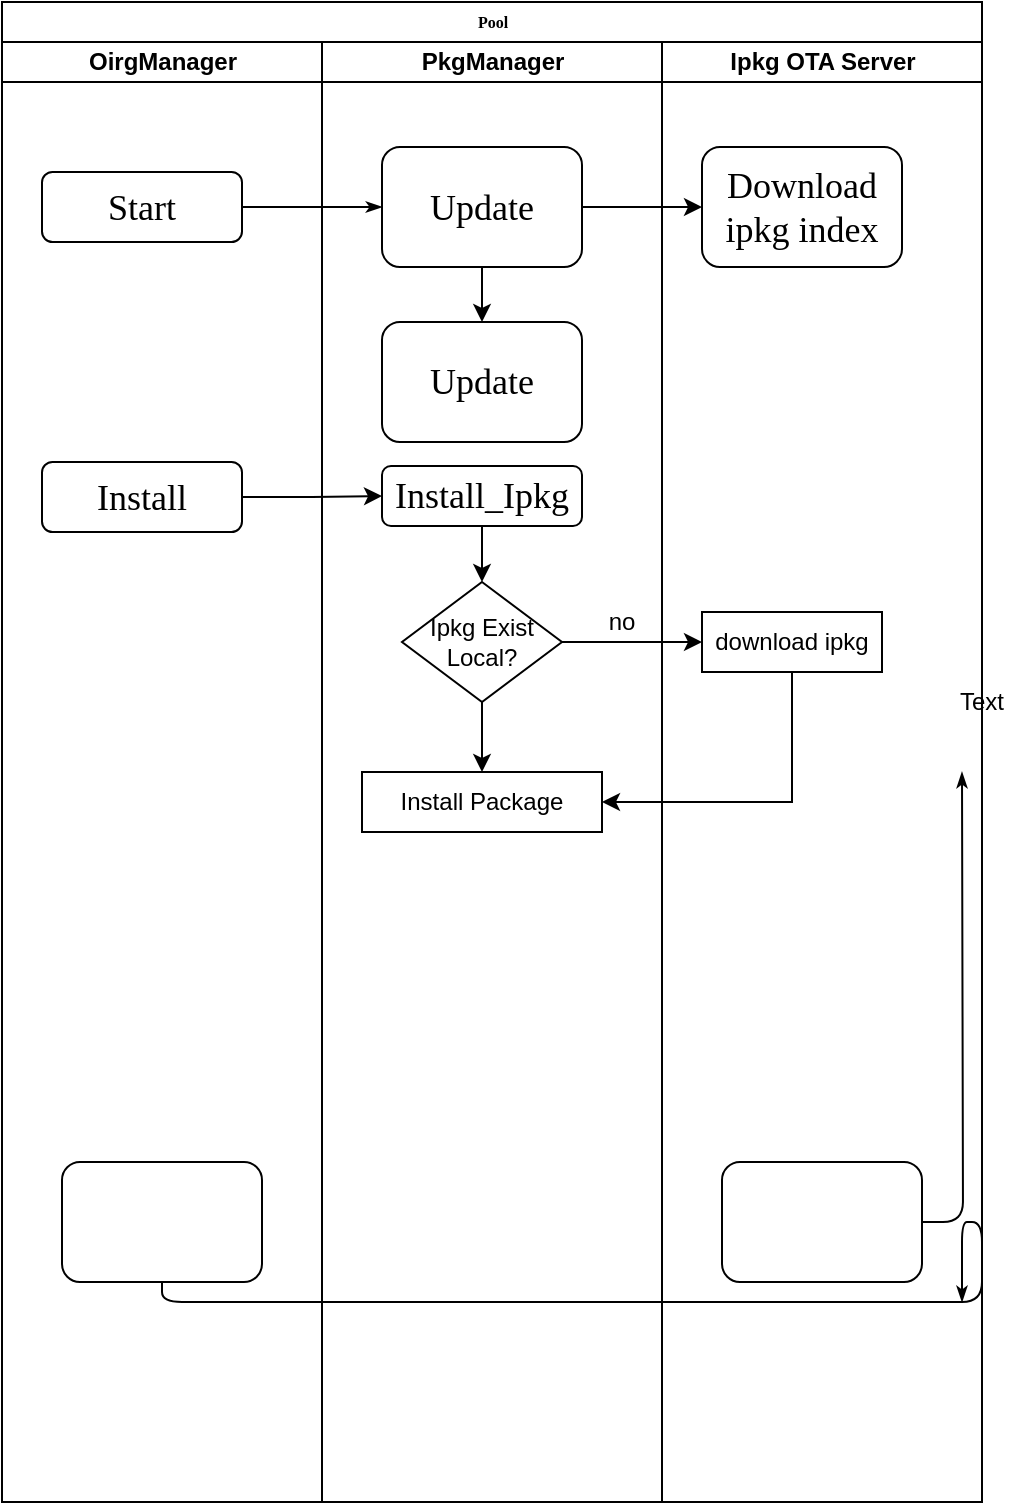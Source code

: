 <mxfile version="14.5.3" type="github">
  <diagram name="Page-1" id="74e2e168-ea6b-b213-b513-2b3c1d86103e">
    <mxGraphModel dx="1035" dy="537" grid="1" gridSize="10" guides="1" tooltips="1" connect="1" arrows="1" fold="1" page="1" pageScale="1" pageWidth="1100" pageHeight="850" background="#ffffff" math="0" shadow="0">
      <root>
        <mxCell id="0" />
        <mxCell id="1" parent="0" />
        <mxCell id="77e6c97f196da883-1" value="Pool" style="swimlane;html=1;childLayout=stackLayout;startSize=20;rounded=0;shadow=0;labelBackgroundColor=none;strokeWidth=1;fontFamily=Verdana;fontSize=8;align=center;" parent="1" vertex="1">
          <mxGeometry x="70" y="40" width="490" height="750" as="geometry" />
        </mxCell>
        <mxCell id="77e6c97f196da883-2" value="OirgManager" style="swimlane;html=1;startSize=20;" parent="77e6c97f196da883-1" vertex="1">
          <mxGeometry y="20" width="160" height="730" as="geometry" />
        </mxCell>
        <mxCell id="77e6c97f196da883-8" value="&lt;span style=&quot;font-size: 18px&quot;&gt;Start&lt;/span&gt;" style="rounded=1;whiteSpace=wrap;html=1;shadow=0;labelBackgroundColor=none;strokeWidth=1;fontFamily=Verdana;fontSize=8;align=center;" parent="77e6c97f196da883-2" vertex="1">
          <mxGeometry x="20" y="65" width="100" height="35" as="geometry" />
        </mxCell>
        <mxCell id="77e6c97f196da883-10" value="" style="rounded=1;whiteSpace=wrap;html=1;shadow=0;labelBackgroundColor=none;strokeWidth=1;fontFamily=Verdana;fontSize=8;align=center;" parent="77e6c97f196da883-2" vertex="1">
          <mxGeometry x="30" y="560" width="100" height="60" as="geometry" />
        </mxCell>
        <mxCell id="tcmjZ4RnvfpwgNHJ25SG-7" style="edgeStyle=orthogonalEdgeStyle;rounded=0;orthogonalLoop=1;jettySize=auto;html=1;exitX=0.5;exitY=1;exitDx=0;exitDy=0;" parent="77e6c97f196da883-2" source="77e6c97f196da883-8" target="77e6c97f196da883-8" edge="1">
          <mxGeometry relative="1" as="geometry" />
        </mxCell>
        <mxCell id="UkYoz0detsYSTsdpVcY6-1" value="&lt;span style=&quot;font-size: 18px&quot;&gt;Install&lt;/span&gt;" style="rounded=1;whiteSpace=wrap;html=1;shadow=0;labelBackgroundColor=none;strokeWidth=1;fontFamily=Verdana;fontSize=8;align=center;" vertex="1" parent="77e6c97f196da883-2">
          <mxGeometry x="20" y="210" width="100" height="35" as="geometry" />
        </mxCell>
        <mxCell id="77e6c97f196da883-26" style="edgeStyle=orthogonalEdgeStyle;rounded=1;html=1;labelBackgroundColor=none;startArrow=none;startFill=0;startSize=5;endArrow=classicThin;endFill=1;endSize=5;jettySize=auto;orthogonalLoop=1;strokeWidth=1;fontFamily=Verdana;fontSize=8" parent="77e6c97f196da883-1" source="77e6c97f196da883-8" target="77e6c97f196da883-11" edge="1">
          <mxGeometry relative="1" as="geometry" />
        </mxCell>
        <mxCell id="107ba76e4e335f99-5" style="edgeStyle=orthogonalEdgeStyle;rounded=1;html=1;labelBackgroundColor=none;startArrow=none;startFill=0;startSize=5;endArrow=classicThin;endFill=1;endSize=5;jettySize=auto;orthogonalLoop=1;strokeWidth=1;fontFamily=Verdana;fontSize=8" parent="77e6c97f196da883-1" source="77e6c97f196da883-10" edge="1">
          <mxGeometry relative="1" as="geometry">
            <Array as="points">
              <mxPoint x="80" y="650" />
              <mxPoint x="490" y="650" />
              <mxPoint x="490" y="610" />
            </Array>
            <mxPoint x="480" y="650" as="targetPoint" />
          </mxGeometry>
        </mxCell>
        <mxCell id="107ba76e4e335f99-6" style="edgeStyle=orthogonalEdgeStyle;rounded=1;html=1;labelBackgroundColor=none;startArrow=none;startFill=0;startSize=5;endArrow=classicThin;endFill=1;endSize=5;jettySize=auto;orthogonalLoop=1;strokeWidth=1;fontFamily=Verdana;fontSize=8" parent="77e6c97f196da883-1" source="77e6c97f196da883-14" edge="1">
          <mxGeometry relative="1" as="geometry">
            <mxPoint x="480" y="385" as="targetPoint" />
          </mxGeometry>
        </mxCell>
        <mxCell id="77e6c97f196da883-3" value="PkgManager" style="swimlane;html=1;startSize=20;" parent="77e6c97f196da883-1" vertex="1">
          <mxGeometry x="160" y="20" width="170" height="730" as="geometry" />
        </mxCell>
        <mxCell id="77e6c97f196da883-11" value="&lt;span style=&quot;font-size: 18px&quot;&gt;Update&lt;/span&gt;" style="rounded=1;whiteSpace=wrap;html=1;shadow=0;labelBackgroundColor=none;strokeWidth=1;fontFamily=Verdana;fontSize=8;align=center;" parent="77e6c97f196da883-3" vertex="1">
          <mxGeometry x="30" y="52.5" width="100" height="60" as="geometry" />
        </mxCell>
        <mxCell id="tcmjZ4RnvfpwgNHJ25SG-11" value="&lt;span style=&quot;font-size: 18px&quot;&gt;Update&lt;/span&gt;" style="rounded=1;whiteSpace=wrap;html=1;shadow=0;labelBackgroundColor=none;strokeWidth=1;fontFamily=Verdana;fontSize=8;align=center;" parent="77e6c97f196da883-3" vertex="1">
          <mxGeometry x="30" y="140" width="100" height="60" as="geometry" />
        </mxCell>
        <mxCell id="tcmjZ4RnvfpwgNHJ25SG-12" value="" style="edgeStyle=orthogonalEdgeStyle;rounded=0;orthogonalLoop=1;jettySize=auto;html=1;" parent="77e6c97f196da883-3" source="77e6c97f196da883-11" target="tcmjZ4RnvfpwgNHJ25SG-11" edge="1">
          <mxGeometry relative="1" as="geometry" />
        </mxCell>
        <mxCell id="UkYoz0detsYSTsdpVcY6-5" style="edgeStyle=orthogonalEdgeStyle;rounded=0;orthogonalLoop=1;jettySize=auto;html=1;exitX=0.5;exitY=1;exitDx=0;exitDy=0;entryX=0.5;entryY=0;entryDx=0;entryDy=0;" edge="1" parent="77e6c97f196da883-3" source="UkYoz0detsYSTsdpVcY6-2" target="UkYoz0detsYSTsdpVcY6-4">
          <mxGeometry relative="1" as="geometry" />
        </mxCell>
        <mxCell id="UkYoz0detsYSTsdpVcY6-2" value="&lt;span style=&quot;font-size: 18px&quot;&gt;Install_Ipkg&lt;/span&gt;" style="rounded=1;whiteSpace=wrap;html=1;shadow=0;labelBackgroundColor=none;strokeWidth=1;fontFamily=Verdana;fontSize=8;align=center;" vertex="1" parent="77e6c97f196da883-3">
          <mxGeometry x="30" y="212" width="100" height="30" as="geometry" />
        </mxCell>
        <mxCell id="UkYoz0detsYSTsdpVcY6-4" value="Ipkg Exist&lt;br&gt;Local?" style="rhombus;whiteSpace=wrap;html=1;" vertex="1" parent="77e6c97f196da883-3">
          <mxGeometry x="40" y="270" width="80" height="60" as="geometry" />
        </mxCell>
        <mxCell id="UkYoz0detsYSTsdpVcY6-9" value="no" style="text;html=1;strokeColor=none;fillColor=none;align=center;verticalAlign=middle;whiteSpace=wrap;rounded=0;" vertex="1" parent="77e6c97f196da883-3">
          <mxGeometry x="130" y="280" width="40" height="20" as="geometry" />
        </mxCell>
        <mxCell id="UkYoz0detsYSTsdpVcY6-10" value="Install Package" style="whiteSpace=wrap;html=1;" vertex="1" parent="77e6c97f196da883-3">
          <mxGeometry x="20" y="365" width="120" height="30" as="geometry" />
        </mxCell>
        <mxCell id="UkYoz0detsYSTsdpVcY6-11" value="" style="edgeStyle=orthogonalEdgeStyle;rounded=0;orthogonalLoop=1;jettySize=auto;html=1;" edge="1" parent="77e6c97f196da883-3" source="UkYoz0detsYSTsdpVcY6-4" target="UkYoz0detsYSTsdpVcY6-10">
          <mxGeometry relative="1" as="geometry" />
        </mxCell>
        <mxCell id="77e6c97f196da883-4" value="Ipkg OTA Server" style="swimlane;html=1;startSize=20;" parent="77e6c97f196da883-1" vertex="1">
          <mxGeometry x="330" y="20" width="160" height="730" as="geometry" />
        </mxCell>
        <mxCell id="77e6c97f196da883-14" value="" style="rounded=1;whiteSpace=wrap;html=1;shadow=0;labelBackgroundColor=none;strokeWidth=1;fontFamily=Verdana;fontSize=8;align=center;" parent="77e6c97f196da883-4" vertex="1">
          <mxGeometry x="30" y="560" width="100" height="60" as="geometry" />
        </mxCell>
        <mxCell id="tcmjZ4RnvfpwgNHJ25SG-8" value="&lt;span style=&quot;font-size: 18px&quot;&gt;Download&lt;br&gt;ipkg index&lt;br&gt;&lt;/span&gt;" style="rounded=1;whiteSpace=wrap;html=1;shadow=0;labelBackgroundColor=none;strokeWidth=1;fontFamily=Verdana;fontSize=8;align=center;" parent="77e6c97f196da883-4" vertex="1">
          <mxGeometry x="20" y="52.5" width="100" height="60" as="geometry" />
        </mxCell>
        <mxCell id="UkYoz0detsYSTsdpVcY6-6" value="download ipkg" style="whiteSpace=wrap;html=1;" vertex="1" parent="77e6c97f196da883-4">
          <mxGeometry x="20" y="285" width="90" height="30" as="geometry" />
        </mxCell>
        <mxCell id="tcmjZ4RnvfpwgNHJ25SG-9" value="" style="edgeStyle=orthogonalEdgeStyle;rounded=0;orthogonalLoop=1;jettySize=auto;html=1;" parent="77e6c97f196da883-1" source="77e6c97f196da883-11" target="tcmjZ4RnvfpwgNHJ25SG-8" edge="1">
          <mxGeometry relative="1" as="geometry" />
        </mxCell>
        <mxCell id="UkYoz0detsYSTsdpVcY6-3" style="edgeStyle=orthogonalEdgeStyle;rounded=0;orthogonalLoop=1;jettySize=auto;html=1;exitX=1;exitY=0.5;exitDx=0;exitDy=0;" edge="1" parent="77e6c97f196da883-1" source="UkYoz0detsYSTsdpVcY6-1" target="UkYoz0detsYSTsdpVcY6-2">
          <mxGeometry relative="1" as="geometry" />
        </mxCell>
        <object label="" id="UkYoz0detsYSTsdpVcY6-7">
          <mxCell style="edgeStyle=orthogonalEdgeStyle;rounded=0;orthogonalLoop=1;jettySize=auto;html=1;" edge="1" parent="77e6c97f196da883-1" source="UkYoz0detsYSTsdpVcY6-4" target="UkYoz0detsYSTsdpVcY6-6">
            <mxGeometry relative="1" as="geometry" />
          </mxCell>
        </object>
        <mxCell id="UkYoz0detsYSTsdpVcY6-12" style="edgeStyle=orthogonalEdgeStyle;rounded=0;orthogonalLoop=1;jettySize=auto;html=1;exitX=0.5;exitY=1;exitDx=0;exitDy=0;entryX=1;entryY=0.5;entryDx=0;entryDy=0;" edge="1" parent="77e6c97f196da883-1" source="UkYoz0detsYSTsdpVcY6-6" target="UkYoz0detsYSTsdpVcY6-10">
          <mxGeometry relative="1" as="geometry" />
        </mxCell>
        <mxCell id="UkYoz0detsYSTsdpVcY6-8" value="Text" style="text;html=1;strokeColor=none;fillColor=none;align=center;verticalAlign=middle;whiteSpace=wrap;rounded=0;" vertex="1" parent="1">
          <mxGeometry x="540" y="380" width="40" height="20" as="geometry" />
        </mxCell>
      </root>
    </mxGraphModel>
  </diagram>
</mxfile>
